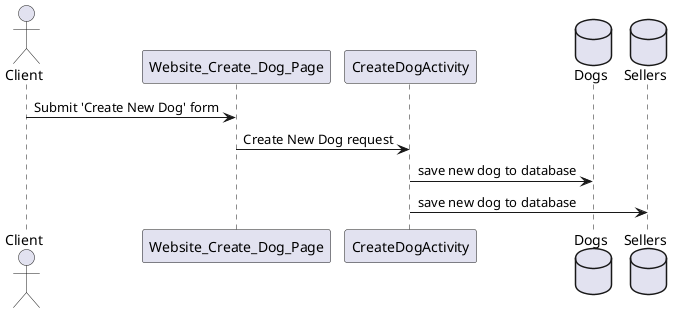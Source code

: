 @startuml
'https://plantuml.com/sequence-diagram


actor Client


Client -> Website_Create_Dog_Page : Submit 'Create New Dog' form
Website_Create_Dog_Page -> CreateDogActivity : Create New Dog request

database Dogs
CreateDogActivity -> Dogs : save new dog to database
database Sellers
CreateDogActivity -> Sellers : save new dog to database

@enduml